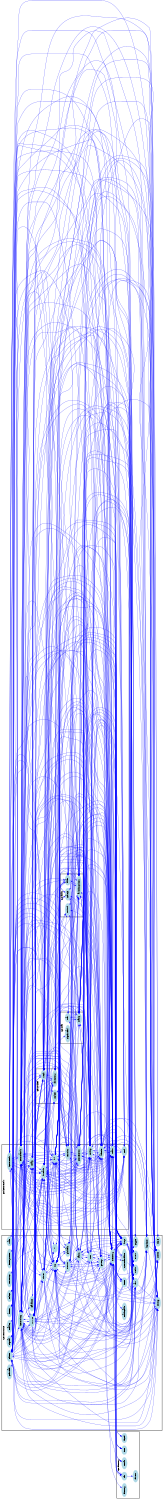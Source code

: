 digraph G {
size = "10,10";
rotate = 90;
subgraph cluster0 {
label = "CL:history";
color = black;
style = bold;
"history"[label="history",shape=ellipse,color=lightblue,fontcolor=black,style=filled];
"dirent"[label="dirent",shape=ellipse,color=lightblue,fontcolor=black,style=filled];
"fcntl"[label="fcntl",shape=ellipse,color=lightblue,fontcolor=black,style=filled];
"netdb"[label="netdb",shape=ellipse,color=lightblue,fontcolor=black,style=filled];
"inet"[label="inet",shape=ellipse,color=lightblue,fontcolor=black,style=filled];
"dir"[label="dir",shape=ellipse,color=lightblue,fontcolor=black,style=filled];
}
subgraph cluster1 {
label = "CL:stat";
color = black;
style = bold;
"stat"[label="stat",shape=ellipse,color=lightblue,fontcolor=black,style=filled];
"static"[label="static",shape=ellipse,color=lightblue,fontcolor=black,style=filled];
"sigthread"[label="sigthread",shape=ellipse,color=lightblue,fontcolor=black,style=filled];
}
subgraph cluster2 {
label = "CL:ice_resolv";
color = black;
style = bold;
"ice_resolv"[label="ice_resolv",shape=ellipse,color=lightblue,fontcolor=black,style=filled];
"restrict"[label="restrict",shape=ellipse,color=lightblue,fontcolor=black,style=filled];
"avl"[label="avl",shape=ellipse,color=lightblue,fontcolor=black,style=filled];
"commands"[label="commands",shape=ellipse,color=lightblue,fontcolor=black,style=filled];
"main"[label="main",shape=ellipse,color=lightblue,fontcolor=black,style=filled];
"admin"[label="admin",shape=ellipse,color=lightblue,fontcolor=black,style=filled];
"connection"[label="connection",shape=ellipse,color=lightblue,fontcolor=black,style=filled];
"pool"[label="pool",shape=ellipse,color=lightblue,fontcolor=black,style=filled];
"utility"[label="utility",shape=ellipse,color=lightblue,fontcolor=black,style=filled];
"threads"[label="threads",shape=ellipse,color=lightblue,fontcolor=black,style=filled];
"relay"[label="relay",shape=ellipse,color=lightblue,fontcolor=black,style=filled];
}
subgraph cluster3 {
label = "CL:socket";
color = black;
style = bold;
"socket"[label="socket",shape=ellipse,color=lightblue,fontcolor=black,style=filled];
"directory"[label="directory",shape=ellipse,color=lightblue,fontcolor=black,style=filled];
"sock"[label="sock",shape=ellipse,color=lightblue,fontcolor=black,style=filled];
}
subgraph cluster4 {
label = "CL:alias";
color = black;
style = bold;
"alias"[label="alias",shape=ellipse,color=lightblue,fontcolor=black,style=filled];
"match"[label="match",shape=ellipse,color=lightblue,fontcolor=black,style=filled];
"avl_functions"[label="avl_functions",shape=ellipse,color=lightblue,fontcolor=black,style=filled];
"unistd"[label="unistd",shape=ellipse,color=lightblue,fontcolor=black,style=filled];
}
subgraph cluster5 {
label = "CL:resource";
color = black;
style = bold;
"resource"[label="resource",shape=ellipse,color=lightblue,fontcolor=black,style=filled];
"client"[label="client",shape=ellipse,color=lightblue,fontcolor=black,style=filled];
"ice_string"[label="ice_string",shape=ellipse,color=lightblue,fontcolor=black,style=filled];
"source"[label="source",shape=ellipse,color=lightblue,fontcolor=black,style=filled];
"stdlib"[label="stdlib",shape=ellipse,color=lightblue,fontcolor=black,style=filled];
"timer"[label="timer",shape=ellipse,color=lightblue,fontcolor=black,style=filled];
"mount"[label="mount",shape=ellipse,color=lightblue,fontcolor=black,style=filled];
"stdio"[label="stdio",shape=ellipse,color=lightblue,fontcolor=black,style=filled];
"log"[label="log",shape=ellipse,color=lightblue,fontcolor=black,style=filled];
"malloc"[label="malloc",shape=ellipse,color=lightblue,fontcolor=black,style=filled];
"string"[label="string",shape=ellipse,color=lightblue,fontcolor=black,style=filled];
"vars"[label="vars",shape=ellipse,color=lightblue,fontcolor=black,style=filled];
"http"[label="http",shape=ellipse,color=lightblue,fontcolor=black,style=filled];
"memory"[label="memory",shape=ellipse,color=lightblue,fontcolor=black,style=filled];
"group"[label="group",shape=ellipse,color=lightblue,fontcolor=black,style=filled];
"basic"[label="basic",shape=ellipse,color=lightblue,fontcolor=black,style=filled];
"user"[label="user",shape=ellipse,color=lightblue,fontcolor=black,style=filled];
"signal"[label="signal",shape=ellipse,color=lightblue,fontcolor=black,style=filled];
"select"[label="select",shape=ellipse,color=lightblue,fontcolor=black,style=filled];
"ctype"[label="ctype",shape=ellipse,color=lightblue,fontcolor=black,style=filled];
"interpreter"[label="interpreter",shape=ellipse,color=lightblue,fontcolor=black,style=filled];
"time"[label="time",shape=ellipse,color=lightblue,fontcolor=black,style=filled];
"commandline"[label="commandline",shape=ellipse,color=lightblue,fontcolor=black,style=filled];
"item"[label="item",shape=ellipse,color=lightblue,fontcolor=black,style=filled];
"logtime"[label="logtime",shape=ellipse,color=lightblue,fontcolor=black,style=filled];
"in"[label="in",shape=ellipse,color=lightblue,fontcolor=black,style=filled];
"assert"[label="assert",shape=ellipse,color=lightblue,fontcolor=black,style=filled];
"mathcalls"[label="mathcalls",shape=ellipse,color=lightblue,fontcolor=black,style=filled];
"errno"[label="errno",shape=ellipse,color=lightblue,fontcolor=black,style=filled];
"globals"[label="globals",shape=ellipse,color=lightblue,fontcolor=black,style=filled];
"wait"[label="wait",shape=ellipse,color=lightblue,fontcolor=black,style=filled];
"pthread"[label="pthread",shape=ellipse,color=lightblue,fontcolor=black,style=filled];
"readline"[label="readline",shape=ellipse,color=lightblue,fontcolor=black,style=filled];
}
"match" -> "http"[color=blue,font=6];
"ice_resolv" -> "relay"[color=blue,font=6];
"restrict" -> "ice_string"[color=blue,font=6];
"memory" -> "alias"[color=blue,font=6];
"avl_functions" -> "alias"[color=blue,font=6];
"utility" -> "unistd"[color=blue,font=6];
"log" -> "admin"[color=blue,font=6];
"relay" -> "client"[color=blue,font=6];
"source" -> "threads"[color=blue,font=6];
"utility" -> "source"[color=blue,font=6];
"source" -> "stdlib"[color=blue,font=6];
"relay" -> "ice_string"[color=blue,font=6];
"utility" -> "relay"[color=blue,font=6];
"avl" -> "memory"[color=blue,font=6];
"relay" -> "avl"[color=blue,font=6];
"source" -> "socket"[color=blue,font=6];
"sock" -> "commands"[color=blue,font=6];
"basic" -> "group"[color=blue,font=6];
"basic" -> "threads"[color=blue,font=6];
"memory" -> "stdio"[color=blue,font=6];
"admin" -> "string"[color=blue,font=6];
"avl_functions" -> "stdio"[color=blue,font=6];
"utility" -> "in"[color=blue,font=6];
"alias" -> "source"[color=blue,font=6];
"ice_resolv" -> "string"[color=blue,font=6];
"alias" -> "avl"[color=blue,font=6];
"ice_string" -> "static"[color=blue,font=6];
"avl" -> "admin"[color=blue,font=6];
"restrict" -> "stdlib"[color=blue,font=6];
"match" -> "utility"[color=blue,font=6];
"admin" -> "group"[color=blue,font=6];
"relay" -> "threads"[color=blue,font=6];
"ice_string" -> "avl_functions"[color=blue,font=6];
"user" -> "log"[color=blue,font=6];
"main" -> "static"[color=blue,font=6];
"ice_string" -> "threads"[color=blue,font=6];
"basic" -> "user"[color=blue,font=6];
"http" -> "basic"[color=blue,font=6];
"admin" -> "utility"[color=blue,font=6];
"restrict" -> "avl_functions"[color=blue,font=6];
"main" -> "netdb"[color=blue,font=6];
"ice_resolv" -> "inet"[color=blue,font=6];
"relay" -> "main"[color=blue,font=6];
"utility" -> "directory"[color=blue,font=6];
"sock" -> "utility"[color=blue,font=6];
"alias" -> "ice_string"[color=blue,font=6];
"directory" -> "threads"[color=blue,font=6];
"group" -> "memory"[color=blue,font=6];
"ice_resolv" -> "threads"[color=blue,font=6];
"http" -> "memory"[color=blue,font=6];
"utility" -> "ice_resolv"[color=blue,font=6];
"admin" -> "http"[color=blue,font=6];
"source" -> "connection"[color=blue,font=6];
"source" -> "unistd"[color=blue,font=6];
"connection" -> "select"[color=blue,font=6];
"sock" -> "http"[color=blue,font=6];
"relay" -> "vars"[color=blue,font=6];
"connection" -> "logtime"[color=blue,font=6];
"connection" -> "main"[color=blue,font=6];
"log" -> "string"[color=blue,font=6];
"timer" -> "string"[color=blue,font=6];
"threads" -> "commands"[color=blue,font=6];
"log" -> "logtime"[color=blue,font=6];
"restrict" -> "source"[color=blue,font=6];
"source" -> "admin"[color=blue,font=6];
"threads" -> "pool"[color=blue,font=6];
"memory" -> "item"[color=blue,font=6];
"logtime" -> "stdlib"[color=blue,font=6];
"user" -> "admin"[color=blue,font=6];
"main" -> "timer"[color=blue,font=6];
"log" -> "http"[color=blue,font=6];
"utility" -> "basic"[color=blue,font=6];
"source" -> "pool"[color=blue,font=6];
"restrict" -> "commands"[color=blue,font=6];
"memory" -> "connection"[color=blue,font=6];
"threads" -> "avl_functions"[color=blue,font=6];
"group" -> "commands"[color=blue,font=6];
"connection" -> "vars"[color=blue,font=6];
"group" -> "mount"[color=blue,font=6];
"admin" -> "sock"[color=blue,font=6];
"threads" -> "utility"[color=blue,font=6];
"main" -> "interpreter"[color=blue,font=6];
"log" -> "commands"[color=blue,font=6];
"memory" -> "admin"[color=blue,font=6];
"avl_functions" -> "main"[color=blue,font=6];
"restrict" -> "avl"[color=blue,font=6];
"item" -> "memory"[color=blue,font=6];
"commandline" -> "stdio"[color=blue,font=6];
"main" -> "threads"[color=blue,font=6];
"http" -> "stat"[color=blue,font=6];
"main" -> "stdio"[color=blue,font=6];
"threads" -> "avl"[color=blue,font=6];
"client" -> "stdlib"[color=blue,font=6];
"log" -> "sock"[color=blue,font=6];
"timer" -> "logtime"[color=blue,font=6];
"directory" -> "log"[color=blue,font=6];
"avl_functions" -> "vars"[color=blue,font=6];
"basic" -> "http"[color=blue,font=6];
"avl" -> "main"[color=blue,font=6];
"threads" -> "assert"[color=blue,font=6];
"sock" -> "string"[color=blue,font=6];
"memory" -> "main"[color=blue,font=6];
"memory" -> "stdlib"[color=blue,font=6];
"directory" -> "http"[color=blue,font=6];
"client" -> "threads"[color=blue,font=6];
"main" -> "globals"[color=blue,font=6];
"group" -> "stdio"[color=blue,font=6];
"connection" -> "stdlib"[color=blue,font=6];
"timer" -> "relay"[color=blue,font=6];
"restrict" -> "match"[color=blue,font=6];
"user" -> "stdlib"[color=blue,font=6];
"commandline" -> "log"[color=blue,font=6];
"timer" -> "avl"[color=blue,font=6];
"utility" -> "static"[color=blue,font=6];
"ice_string" -> "client"[color=blue,font=6];
"static" -> "main"[color=blue,font=6];
"source" -> "utility"[color=blue,font=6];
"source" -> "ctype"[color=blue,font=6];
"commands" -> "log"[color=blue,font=6];
"source" -> "avl"[color=blue,font=6];
"sock" -> "fcntl"[color=blue,font=6];
"main" -> "resource"[color=blue,font=6];
"avl" -> "vars"[color=blue,font=6];
"sock" -> "timer"[color=blue,font=6];
"relay" -> "pool"[color=blue,font=6];
"main" -> "commandline"[color=blue,font=6];
"memory" -> "vars"[color=blue,font=6];
"basic" -> "utility"[color=blue,font=6];
"match" -> "static"[color=blue,font=6];
"avl" -> "threads"[color=blue,font=6];
"item" -> "commands"[color=blue,font=6];
"directory" -> "commands"[color=blue,font=6];
"sock" -> "inet"[color=blue,font=6];
"main" -> "pool"[color=blue,font=6];
"log" -> "group"[color=blue,font=6];
"relay" -> "utility"[color=blue,font=6];
"client" -> "source"[color=blue,font=6];
"admin" -> "memory"[color=blue,font=6];
"log" -> "connection"[color=blue,font=6];
"ice_string" -> "utility"[color=blue,font=6];
"sock" -> "directory"[color=blue,font=6];
"static" -> "vars"[color=blue,font=6];
"group" -> "avl_functions"[color=blue,font=6];
"ice_resolv" -> "memory"[color=blue,font=6];
"memory" -> "source"[color=blue,font=6];
"memory" -> "ice_resolv"[color=blue,font=6];
"directory" -> "sock"[color=blue,font=6];
"alias" -> "avl_functions"[color=blue,font=6];
"ice_string" -> "restrict"[color=blue,font=6];
"connection" -> "source"[color=blue,font=6];
"directory" -> "utility"[color=blue,font=6];
"commands" -> "client"[color=blue,font=6];
"ice_resolv" -> "utility"[color=blue,font=6];
"threads" -> "http"[color=blue,font=6];
"timer" -> "commands"[color=blue,font=6];
"user" -> "avl"[color=blue,font=6];
"avl" -> "group"[color=blue,font=6];
"commands" -> "timer"[color=blue,font=6];
"commands" -> "mount"[color=blue,font=6];
"source" -> "http"[color=blue,font=6];
"pool" -> "client"[color=blue,font=6];
"commands" -> "avl_functions"[color=blue,font=6];
"vars" -> "static"[color=blue,font=6];
"sock" -> "stdio"[color=blue,font=6];
"threads" -> "memory"[color=blue,font=6];
"static" -> "string"[color=blue,font=6];
"commands" -> "ice_string"[color=blue,font=6];
"main" -> "admin"[color=blue,font=6];
"mount" -> "string"[color=blue,font=6];
"commands" -> "alias"[color=blue,font=6];
"ice_string" -> "timer"[color=blue,font=6];
"relay" -> "string"[color=blue,font=6];
"ice_string" -> "mount"[color=blue,font=6];
"log" -> "memory"[color=blue,font=6];
"timer" -> "memory"[color=blue,font=6];
"group" -> "admin"[color=blue,font=6];
"commands" -> "stdio"[color=blue,font=6];
"ice_string" -> "alias"[color=blue,font=6];
"source" -> "sock"[color=blue,font=6];
"user" -> "group"[color=blue,font=6];
"threads" -> "connection"[color=blue,font=6];
"avl" -> "relay"[color=blue,font=6];
"dir" -> "http"[color=blue,font=6];
"user" -> "main"[color=blue,font=6];
"avl" -> "pool"[color=blue,font=6];
"commandline" -> "main"[color=blue,font=6];
"source" -> "restrict"[color=blue,font=6];
"avl" -> "connection"[color=blue,font=6];
"relay" -> "time"[color=blue,font=6];
"ice_string" -> "directory"[color=blue,font=6];
"main" -> "utility"[color=blue,font=6];
"ice_string" -> "stdio"[color=blue,font=6];
"avl" -> "user"[color=blue,font=6];
"logtime" -> "main"[color=blue,font=6];
"avl" -> "stdlib"[color=blue,font=6];
"memory" -> "user"[color=blue,font=6];
"utility" -> "client"[color=blue,font=6];
"user" -> "vars"[color=blue,font=6];
"basic" -> "commands"[color=blue,font=6];
"dir" -> "static"[color=blue,font=6];
"memory" -> "group"[color=blue,font=6];
"avl_functions" -> "source"[color=blue,font=6];
"timer" -> "directory"[color=blue,font=6];
"avl_functions" -> "group"[color=blue,font=6];
"ice_resolv" -> "commands"[color=blue,font=6];
"client" -> "utility"[color=blue,font=6];
"sock" -> "ice_string"[color=blue,font=6];
"utility" -> "threads"[color=blue,font=6];
"match" -> "client"[color=blue,font=6];
"main" -> "http"[color=blue,font=6];
"sock" -> "memory"[color=blue,font=6];
"ice_string" -> "log"[color=blue,font=6];
"sock" -> "admin"[color=blue,font=6];
"source" -> "avl_functions"[color=blue,font=6];
"directory" -> "avl"[color=blue,font=6];
"source" -> "relay"[color=blue,font=6];
"utility" -> "globals"[color=blue,font=6];
"connection" -> "restrict"[color=blue,font=6];
"connection" -> "http"[color=blue,font=6];
"connection" -> "errno"[color=blue,font=6];
"http" -> "stdlib"[color=blue,font=6];
"http" -> "errno"[color=blue,font=6];
"avl" -> "utility"[color=blue,font=6];
"client" -> "static"[color=blue,font=6];
"admin" -> "restrict"[color=blue,font=6];
"client" -> "match"[color=blue,font=6];
"avl" -> "source"[color=blue,font=6];
"commands" -> "avl"[color=blue,font=6];
"mount" -> "ice_string"[color=blue,font=6];
"admin" -> "ice_string"[color=blue,font=6];
"source" -> "client"[color=blue,font=6];
"avl" -> "basic"[color=blue,font=6];
"http" -> "restrict"[color=blue,font=6];
"group" -> "ice_string"[color=blue,font=6];
"timer" -> "in"[color=blue,font=6];
"relay" -> "sock"[color=blue,font=6];
"admin" -> "logtime"[color=blue,font=6];
"memory" -> "static"[color=blue,font=6];
"vars" -> "client"[color=blue,font=6];
"group" -> "threads"[color=blue,font=6];
"commands" -> "admin"[color=blue,font=6];
"memory" -> "relay"[color=blue,font=6];
"static" -> "match"[color=blue,font=6];
"item" -> "logtime"[color=blue,font=6];
"ice_resolv" -> "ice_string"[color=blue,font=6];
"main" -> "sock"[color=blue,font=6];
"http" -> "ice_string"[color=blue,font=6];
"restrict" -> "client"[color=blue,font=6];
"ice_resolv" -> "errno"[color=blue,font=6];
"main" -> "avl_functions"[color=blue,font=6];
"memory" -> "restrict"[color=blue,font=6];
"vars" -> "utility"[color=blue,font=6];
"http" -> "unistd"[color=blue,font=6];
"connection" -> "sock"[color=blue,font=6];
"client" -> "main"[color=blue,font=6];
"main" -> "directory"[color=blue,font=6];
"utility" -> "errno"[color=blue,font=6];
"http" -> "source"[color=blue,font=6];
"ice_string" -> "admin"[color=blue,font=6];
"restrict" -> "connection"[color=blue,font=6];
"static" -> "memory"[color=blue,font=6];
"ice_string" -> "string"[color=blue,font=6];
"avl" -> "http"[color=blue,font=6];
"main" -> "string"[color=blue,font=6];
"sock" -> "ctype"[color=blue,font=6];
"memory" -> "http"[color=blue,font=6];
"mount" -> "avl_functions"[color=blue,font=6];
"relay" -> "connection"[color=blue,font=6];
"mount" -> "memory"[color=blue,font=6];
"user" -> "basic"[color=blue,font=6];
"commandline" -> "memory"[color=blue,font=6];
"client" -> "vars"[color=blue,font=6];
"relay" -> "memory"[color=blue,font=6];
"http" -> "main"[color=blue,font=6];
"static" -> "http"[color=blue,font=6];
"threads" -> "logtime"[color=blue,font=6];
"alias" -> "main"[color=blue,font=6];
"avl" -> "directory"[color=blue,font=6];
"admin" -> "history"[color=blue,font=6];
"avl_functions" -> "commands"[color=blue,font=6];
"commands" -> "restrict"[color=blue,font=6];
"stat" -> "http"[color=blue,font=6];
"ice_string" -> "main"[color=blue,font=6];
"memory" -> "basic"[color=blue,font=6];
"commands" -> "ctype"[color=blue,font=6];
"http" -> "match"[color=blue,font=6];
"http" -> "vars"[color=blue,font=6];
"commands" -> "string"[color=blue,font=6];
"sock" -> "log"[color=blue,font=6];
"restrict" -> "admin"[color=blue,font=6];
"memory" -> "sock"[color=blue,font=6];
"main" -> "ice_string"[color=blue,font=6];
"client" -> "commands"[color=blue,font=6];
"http" -> "avl_functions"[color=blue,font=6];
"directory" -> "string"[color=blue,font=6];
"item" -> "source"[color=blue,font=6];
"ice_string" -> "vars"[color=blue,font=6];
"ice_string" -> "ctype"[color=blue,font=6];
"admin" -> "stdlib"[color=blue,font=6];
"static" -> "sock"[color=blue,font=6];
"basic" -> "client"[color=blue,font=6];
"utility" -> "log"[color=blue,font=6];
"http" -> "threads"[color=blue,font=6];
"alias" -> "commands"[color=blue,font=6];
"vars" -> "log"[color=blue,font=6];
"vars" -> "relay"[color=blue,font=6];
"group" -> "log"[color=blue,font=6];
"memory" -> "mathcalls"[color=blue,font=6];
"memory" -> "client"[color=blue,font=6];
"client" -> "ice_string"[color=blue,font=6];
"basic" -> "logtime"[color=blue,font=6];
"connection" -> "client"[color=blue,font=6];
"avl" -> "commands"[color=blue,font=6];
"utility" -> "match"[color=blue,font=6];
"relay" -> "logtime"[color=blue,font=6];
"client" -> "timer"[color=blue,font=6];
"ice_string" -> "logtime"[color=blue,font=6];
"threads" -> "stdlib"[color=blue,font=6];
"stat" -> "basic"[color=blue,font=6];
"connection" -> "ice_string"[color=blue,font=6];
"sock" -> "select"[color=blue,font=6];
"relay" -> "ice_resolv"[color=blue,font=6];
"mount" -> "main"[color=blue,font=6];
"memory" -> "threads"[color=blue,font=6];
"pool" -> "avl_functions"[color=blue,font=6];
"commands" -> "threads"[color=blue,font=6];
"client" -> "pool"[color=blue,font=6];
"utility" -> "main"[color=blue,font=6];
"group" -> "utility"[color=blue,font=6];
"directory" -> "logtime"[color=blue,font=6];
"memory" -> "inet"[color=blue,font=6];
"admin" -> "source"[color=blue,font=6];
"log" -> "stdlib"[color=blue,font=6];
"threads" -> "signal"[color=blue,font=6];
"item" -> "log"[color=blue,font=6];
"commands" -> "globals"[color=blue,font=6];
"timer" -> "stdlib"[color=blue,font=6];
"timer" -> "errno"[color=blue,font=6];
"utility" -> "string"[color=blue,font=6];
"timer" -> "avl_functions"[color=blue,font=6];
"logtime" -> "time"[color=blue,font=6];
"timer" -> "socket"[color=blue,font=6];
"log" -> "avl"[color=blue,font=6];
"utility" -> "vars"[color=blue,font=6];
"http" -> "static"[color=blue,font=6];
"commands" -> "group"[color=blue,font=6];
"vars" -> "ice_string"[color=blue,font=6];
"pool" -> "assert"[color=blue,font=6];
"alias" -> "string"[color=blue,font=6];
"main" -> "basic"[color=blue,font=6];
"sock" -> "in"[color=blue,font=6];
"stat" -> "static"[color=blue,font=6];
"connection" -> "log"[color=blue,font=6];
"static" -> "log"[color=blue,font=6];
"threads" -> "source"[color=blue,font=6];
"sock" -> "relay"[color=blue,font=6];
"basic" -> "ice_string"[color=blue,font=6];
"static" -> "stdio"[color=blue,font=6];
"mount" -> "log"[color=blue,font=6];
"mount" -> "stdio"[color=blue,font=6];
"group" -> "basic"[color=blue,font=6];
"pool" -> "relay"[color=blue,font=6];
"ice_string" -> "memory"[color=blue,font=6];
"ice_string" -> "group"[color=blue,font=6];
"main" -> "memory"[color=blue,font=6];
"log" -> "unistd"[color=blue,font=6];
"ice_resolv" -> "log"[color=blue,font=6];
"log" -> "source"[color=blue,font=6];
"timer" -> "source"[color=blue,font=6];
"utility" -> "ice_string"[color=blue,font=6];
"threads" -> "sigthread"[color=blue,font=6];
"ice_string" -> "user"[color=blue,font=6];
"source" -> "string"[color=blue,font=6];
"avl_functions" -> "log"[color=blue,font=6];
"memory" -> "log"[color=blue,font=6];
"vars" -> "string"[color=blue,font=6];
"ice_resolv" -> "netdb"[color=blue,font=6];
"sock" -> "stdlib"[color=blue,font=6];
"static" -> "dir"[color=blue,font=6];
"threads" -> "pthread"[color=blue,font=6];
"commands" -> "relay"[color=blue,font=6];
"main" -> "logtime"[color=blue,font=6];
"user" -> "commands"[color=blue,font=6];
"sock" -> "socket"[color=blue,font=6];
"utility" -> "commands"[color=blue,font=6];
"commands" -> "memory"[color=blue,font=6];
"vars" -> "commands"[color=blue,font=6];
"vars" -> "main"[color=blue,font=6];
"log" -> "errno"[color=blue,font=6];
"commands" -> "item"[color=blue,font=6];
"relay" -> "commands"[color=blue,font=6];
"commands" -> "connection"[color=blue,font=6];
"memory" -> "dir"[color=blue,font=6];
"commands" -> "directory"[color=blue,font=6];
"ice_string" -> "relay"[color=blue,font=6];
"connection" -> "threads"[color=blue,font=6];
"static" -> "utility"[color=blue,font=6];
"directory" -> "memory"[color=blue,font=6];
"http" -> "utility"[color=blue,font=6];
"avl" -> "client"[color=blue,font=6];
"client" -> "http"[color=blue,font=6];
"basic" -> "stat"[color=blue,font=6];
"log" -> "threads"[color=blue,font=6];
"commandline" -> "commands"[color=blue,font=6];
"timer" -> "main"[color=blue,font=6];
"basic" -> "log"[color=blue,font=6];
"connection" -> "stdio"[color=blue,font=6];
"sock" -> "unistd"[color=blue,font=6];
"logtime" -> "connection"[color=blue,font=6];
"client" -> "admin"[color=blue,font=6];
"utility" -> "fcntl"[color=blue,font=6];
"sock" -> "source"[color=blue,font=6];
"http" -> "stdio"[color=blue,font=6];
"utility" -> "timer"[color=blue,font=6];
"utility" -> "avl"[color=blue,font=6];
"utility" -> "mount"[color=blue,font=6];
"log" -> "globals"[color=blue,font=6];
"vars" -> "avl"[color=blue,font=6];
"restrict" -> "main"[color=blue,font=6];
"utility" -> "user"[color=blue,font=6];
"logtime" -> "string"[color=blue,font=6];
"mount" -> "admin"[color=blue,font=6];
"group" -> "avl"[color=blue,font=6];
"memory" -> "utility"[color=blue,font=6];
"avl" -> "avl_functions"[color=blue,font=6];
"commands" -> "utility"[color=blue,font=6];
"restrict" -> "threads"[color=blue,font=6];
"admin" -> "log"[color=blue,font=6];
"utility" -> "avl_functions"[color=blue,font=6];
"http" -> "client"[color=blue,font=6];
"static" -> "stdlib"[color=blue,font=6];
"main" -> "log"[color=blue,font=6];
"commands" -> "basic"[color=blue,font=6];
"commands" -> "main"[color=blue,font=6];
"vars" -> "logtime"[color=blue,font=6];
"dir" -> "dirent"[color=blue,font=6];
"source" -> "ice_string"[color=blue,font=6];
"commandline" -> "stdlib"[color=blue,font=6];
"client" -> "sock"[color=blue,font=6];
"ice_string" -> "http"[color=blue,font=6];
"relay" -> "stdio"[color=blue,font=6];
"user" -> "avl_functions"[color=blue,font=6];
"relay" -> "stdlib"[color=blue,font=6];
"item" -> "ice_string"[color=blue,font=6];
"ice_resolv" -> "main"[color=blue,font=6];
"logtime" -> "commands"[color=blue,font=6];
"source" -> "errno"[color=blue,font=6];
"static" -> "avl_functions"[color=blue,font=6];
"utility" -> "stdio"[color=blue,font=6];
"utility" -> "memory"[color=blue,font=6];
"timer" -> "threads"[color=blue,font=6];
"sock" -> "connection"[color=blue,font=6];
"relay" -> "socket"[color=blue,font=6];
"ice_string" -> "basic"[color=blue,font=6];
"basic" -> "string"[color=blue,font=6];
"client" -> "string"[color=blue,font=6];
"client" -> "log"[color=blue,font=6];
"timer" -> "globals"[color=blue,font=6];
"alias" -> "memory"[color=blue,font=6];
"http" -> "log"[color=blue,font=6];
"basic" -> "mount"[color=blue,font=6];
"readline" -> "admin"[color=blue,font=6];
"static" -> "unistd"[color=blue,font=6];
"http" -> "sock"[color=blue,font=6];
"memory" -> "string"[color=blue,font=6];
"commands" -> "ice_resolv"[color=blue,font=6];
"connection" -> "string"[color=blue,font=6];
"admin" -> "mount"[color=blue,font=6];
"log" -> "static"[color=blue,font=6];
"memory" -> "ice_string"[color=blue,font=6];
"user" -> "string"[color=blue,font=6];
"connection" -> "avl"[color=blue,font=6];
"memory" -> "directory"[color=blue,font=6];
"static" -> "avl"[color=blue,font=6];
"client" -> "avl_functions"[color=blue,font=6];
"connection" -> "admin"[color=blue,font=6];
"admin" -> "connection"[color=blue,font=6];
"commands" -> "malloc"[color=blue,font=6];
"ice_string" -> "sock"[color=blue,font=6];
"http" -> "admin"[color=blue,font=6];
"user" -> "threads"[color=blue,font=6];
"mount" -> "avl"[color=blue,font=6];
"relay" -> "source"[color=blue,font=6];
"admin" -> "alias"[color=blue,font=6];
"source" -> "memory"[color=blue,font=6];
"utility" -> "time"[color=blue,font=6];
"ice_resolv" -> "connection"[color=blue,font=6];
"http" -> "dir"[color=blue,font=6];
"admin" -> "item"[color=blue,font=6];
"vars" -> "memory"[color=blue,font=6];
"http" -> "connection"[color=blue,font=6];
"log" -> "avl_functions"[color=blue,font=6];
"user" -> "ice_string"[color=blue,font=6];
"avl_functions" -> "avl"[color=blue,font=6];
"vars" -> "user"[color=blue,font=6];
"utility" -> "http"[color=blue,font=6];
"restrict" -> "memory"[color=blue,font=6];
"utility" -> "logtime"[color=blue,font=6];
"admin" -> "stdio"[color=blue,font=6];
"connection" -> "utility"[color=blue,font=6];
"threads" -> "timer"[color=blue,font=6];
"log" -> "utility"[color=blue,font=6];
"utility" -> "admin"[color=blue,font=6];
"ice_string" -> "commands"[color=blue,font=6];
"ice_string" -> "readline"[color=blue,font=6];
"sock" -> "static"[color=blue,font=6];
"directory" -> "timer"[color=blue,font=6];
"main" -> "stat"[color=blue,font=6];
"sock" -> "ice_resolv"[color=blue,font=6];
"ice_string" -> "inet"[color=blue,font=6];
"admin" -> "client"[color=blue,font=6];
"commands" -> "pool"[color=blue,font=6];
"pool" -> "threads"[color=blue,font=6];
"utility" -> "sock"[color=blue,font=6];
"basic" -> "avl"[color=blue,font=6];
"log" -> "ice_string"[color=blue,font=6];
"admin" -> "main"[color=blue,font=6];
"alias" -> "stdio"[color=blue,font=6];
"pool" -> "log"[color=blue,font=6];
"http" -> "ctype"[color=blue,font=6];
"commands" -> "user"[color=blue,font=6];
"sock" -> "main"[color=blue,font=6];
"item" -> "stdio"[color=blue,font=6];
"dir" -> "memory"[color=blue,font=6];
"avl_functions" -> "ice_string"[color=blue,font=6];
"threads" -> "stdio"[color=blue,font=6];
"timer" -> "stdio"[color=blue,font=6];
"threads" -> "client"[color=blue,font=6];
"mount" -> "group"[color=blue,font=6];
"mount" -> "threads"[color=blue,font=6];
"admin" -> "avl"[color=blue,font=6];
"ice_string" -> "stdlib"[color=blue,font=6];
"main" -> "connection"[color=blue,font=6];
"main" -> "stdlib"[color=blue,font=6];
"directory" -> "stdio"[color=blue,font=6];
"ice_string" -> "connection"[color=blue,font=6];
"main" -> "avl"[color=blue,font=6];
"timer" -> "utility"[color=blue,font=6];
"log" -> "main"[color=blue,font=6];
"pool" -> "commands"[color=blue,font=6];
"main" -> "socket"[color=blue,font=6];
"relay" -> "log"[color=blue,font=6];
"avl_functions" -> "restrict"[color=blue,font=6];
"ice_resolv" -> "ctype"[color=blue,font=6];
"timer" -> "client"[color=blue,font=6];
"group" -> "main"[color=blue,font=6];
"static" -> "ice_string"[color=blue,font=6];
"pool" -> "main"[color=blue,font=6];
"relay" -> "ctype"[color=blue,font=6];
"vars" -> "http"[color=blue,font=6];
"main" -> "signal"[color=blue,font=6];
"alias" -> "log"[color=blue,font=6];
"source" -> "commands"[color=blue,font=6];
"basic" -> "memory"[color=blue,font=6];
"client" -> "connection"[color=blue,font=6];
"client" -> "memory"[color=blue,font=6];
"timer" -> "ice_string"[color=blue,font=6];
"log" -> "timer"[color=blue,font=6];
"log" -> "mount"[color=blue,font=6];
"client" -> "relay"[color=blue,font=6];
"log" -> "vars"[color=blue,font=6];
"client" -> "restrict"[color=blue,font=6];
"commands" -> "stdlib"[color=blue,font=6];
"client" -> "avl"[color=blue,font=6];
"connection" -> "memory"[color=blue,font=6];
"http" -> "avl"[color=blue,font=6];
"user" -> "memory"[color=blue,font=6];
"ice_string" -> "source"[color=blue,font=6];
"threads" -> "ice_string"[color=blue,font=6];
"user" -> "utility"[color=blue,font=6];
"main" -> "source"[color=blue,font=6];
"group" -> "string"[color=blue,font=6];
"http" -> "string"[color=blue,font=6];
"restrict" -> "http"[color=blue,font=6];
"avl" -> "timer"[color=blue,font=6];
"admin" -> "threads"[color=blue,font=6];
"static" -> "stat"[color=blue,font=6];
"avl" -> "mount"[color=blue,font=6];
"directory" -> "stdlib"[color=blue,font=6];
"basic" -> "main"[color=blue,font=6];
"directory" -> "main"[color=blue,font=6];
"mount" -> "commands"[color=blue,font=6];
"alias" -> "admin"[color=blue,font=6];
"connection" -> "commands"[color=blue,font=6];
"avl" -> "restrict"[color=blue,font=6];
"main" -> "commands"[color=blue,font=6];
"alias" -> "threads"[color=blue,font=6];
"avl_functions" -> "utility"[color=blue,font=6];
"admin" -> "globals"[color=blue,font=6];
"sock" -> "globals"[color=blue,font=6];
"sock" -> "errno"[color=blue,font=6];
"item" -> "admin"[color=blue,font=6];
"avl" -> "alias"[color=blue,font=6];
"log" -> "stdio"[color=blue,font=6];
"sock" -> "client"[color=blue,font=6];
"threads" -> "admin"[color=blue,font=6];
"commands" -> "http"[color=blue,font=6];
"vars" -> "connection"[color=blue,font=6];
"admin" -> "commands"[color=blue,font=6];
"admin" -> "readline"[color=blue,font=6];
"http" -> "directory"[color=blue,font=6];
"http" -> "logtime"[color=blue,font=6];
"match" -> "restrict"[color=blue,font=6];
"http" -> "commands"[color=blue,font=6];
"commands" -> "source"[color=blue,font=6];
"timer" -> "sock"[color=blue,font=6];
"vars" -> "avl_functions"[color=blue,font=6];
"main" -> "ice_resolv"[color=blue,font=6];
"pool" -> "source"[color=blue,font=6];
"ice_string" -> "ice_resolv"[color=blue,font=6];
"avl" -> "stdio"[color=blue,font=6];
"directory" -> "avl_functions"[color=blue,font=6];
"avl" -> "assert"[color=blue,font=6];
"source" -> "timer"[color=blue,font=6];
"directory" -> "source"[color=blue,font=6];
"directory" -> "ice_string"[color=blue,font=6];
"client" -> "basic"[color=blue,font=6];
"memory" -> "commands"[color=blue,font=6];
"admin" -> "user"[color=blue,font=6];
"commands" -> "errno"[color=blue,font=6];
"memory" -> "logtime"[color=blue,font=6];
"restrict" -> "log"[color=blue,font=6];
"utility" -> "connection"[color=blue,font=6];
"commands" -> "logtime"[color=blue,font=6];
"utility" -> "group"[color=blue,font=6];
"utility" -> "stdlib"[color=blue,font=6];
"threads" -> "main"[color=blue,font=6];
"mount" -> "basic"[color=blue,font=6];
"threads" -> "log"[color=blue,font=6];
"source" -> "main"[color=blue,font=6];
"source" -> "alias"[color=blue,font=6];
"avl" -> "log"[color=blue,font=6];
"commands" -> "sock"[color=blue,font=6];
"client" -> "in"[color=blue,font=6];
"memory" -> "mount"[color=blue,font=6];
"avl_functions" -> "timer"[color=blue,font=6];
"main" -> "wait"[color=blue,font=6];
"connection" -> "ice_resolv"[color=blue,font=6];
"avl_functions" -> "mount"[color=blue,font=6];
"ice_resolv" -> "sock"[color=blue,font=6];
"pool" -> "avl"[color=blue,font=6];
"mount" -> "utility"[color=blue,font=6];
"timer" -> "log"[color=blue,font=6];
"log" -> "user"[color=blue,font=6];
"memory" -> "commandline"[color=blue,font=6];
"source" -> "stdio"[color=blue,font=6];
"group" -> "user"[color=blue,font=6];
"static" -> "client"[color=blue,font=6];
"source" -> "log"[color=blue,font=6];
"user" -> "stdio"[color=blue,font=6];
}